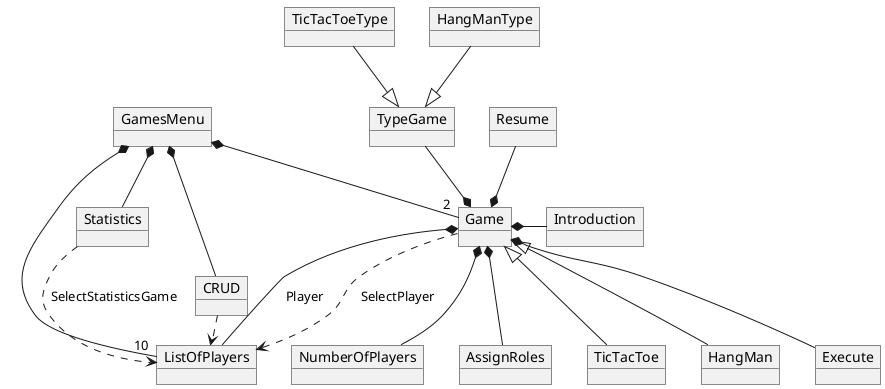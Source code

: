 @startuml
object GamesMenu

object Game
object TicTacToe
object HangMan
object Execute
object Resume
object Introduction
object NumberOfPlayers
object CRUD
object ListOfPlayers
object TypeGame
object Statistics
object AssignRoles
object TicTacToeType
object HangManType

GamesMenu *-down-"2" Game
GamesMenu *-down-"10" ListOfPlayers
GamesMenu *-down- Statistics
GamesMenu *-down- CRUD

Game *-- NumberOfPlayers
Game *-right- Introduction
Game *-- Execute
Game *-up- Resume
Game *-up- TypeGame
Game *-- ListOfPlayers:Player
Game ..> ListOfPlayers:SelectPlayer
Game *--AssignRoles
TicTacToe -up-|> Game
HangMan -up-|> Game


TicTacToeType -down-|> TypeGame
HangManType -down-|> TypeGame

CRUD .right.> ListOfPlayers
Statistics ..> ListOfPlayers:SelectStatisticsGame
@enduml